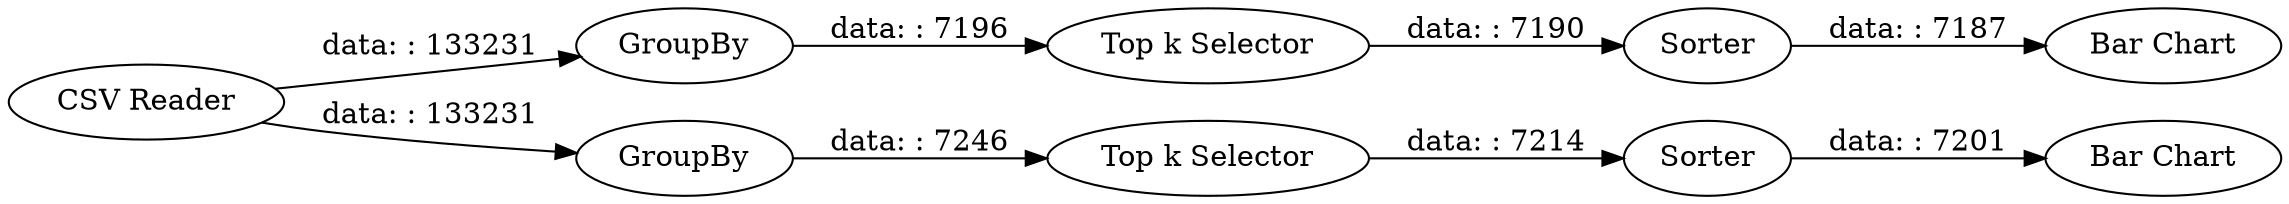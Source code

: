 digraph {
	"8586631902963085475_1" [label="CSV Reader"]
	"8586631902963085475_7" [label="Top k Selector"]
	"8586631902963085475_6" [label="Top k Selector"]
	"8586631902963085475_8" [label="Bar Chart"]
	"8586631902963085475_9" [label="Bar Chart"]
	"8586631902963085475_4" [label=Sorter]
	"8586631902963085475_3" [label=GroupBy]
	"8586631902963085475_5" [label=Sorter]
	"8586631902963085475_2" [label=GroupBy]
	"8586631902963085475_4" -> "8586631902963085475_8" [label="data: : 7201"]
	"8586631902963085475_7" -> "8586631902963085475_5" [label="data: : 7190"]
	"8586631902963085475_5" -> "8586631902963085475_9" [label="data: : 7187"]
	"8586631902963085475_6" -> "8586631902963085475_4" [label="data: : 7214"]
	"8586631902963085475_3" -> "8586631902963085475_7" [label="data: : 7196"]
	"8586631902963085475_1" -> "8586631902963085475_2" [label="data: : 133231"]
	"8586631902963085475_2" -> "8586631902963085475_6" [label="data: : 7246"]
	"8586631902963085475_1" -> "8586631902963085475_3" [label="data: : 133231"]
	rankdir=LR
}
